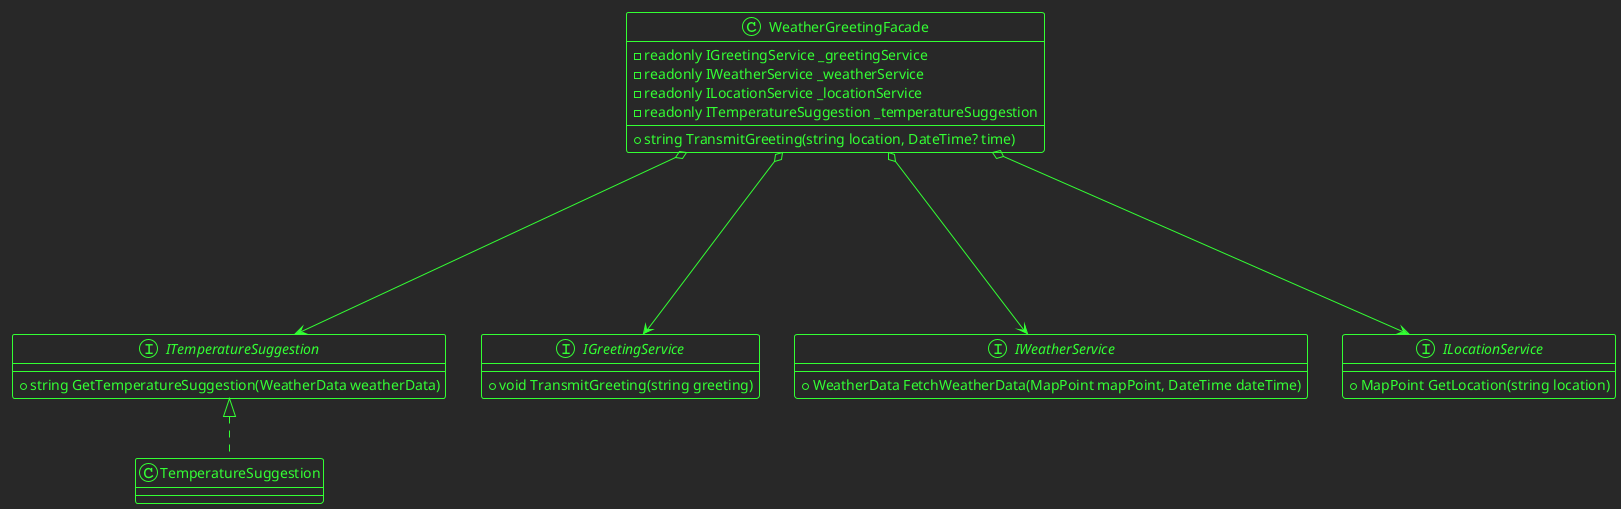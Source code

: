 ﻿@startuml
!theme crt-green
skinparam groupInheritance 4

class WeatherGreetingFacade {
    - readonly IGreetingService _greetingService
    - readonly IWeatherService _weatherService
    - readonly ILocationService _locationService
    - readonly ITemperatureSuggestion _temperatureSuggestion
    + string TransmitGreeting(string location, DateTime? time)
}

interface IGreetingService {
+ void TransmitGreeting(string greeting)
}

interface IWeatherService {
+ WeatherData FetchWeatherData(MapPoint mapPoint, DateTime dateTime)
}

interface ILocationService {
+ MapPoint GetLocation(string location)
}

interface ITemperatureSuggestion {
+ string GetTemperatureSuggestion(WeatherData weatherData)
}

class TemperatureSuggestion

TemperatureSuggestion ..up|>ITemperatureSuggestion

WeatherGreetingFacade o----> IGreetingService
WeatherGreetingFacade o----> IWeatherService
WeatherGreetingFacade o----> ILocationService
WeatherGreetingFacade o----> ITemperatureSuggestion
@enduml

